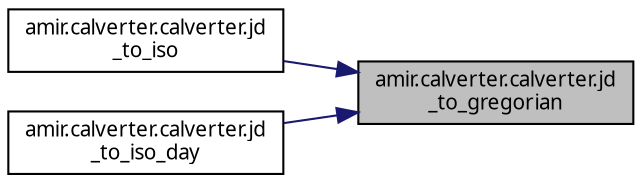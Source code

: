 digraph "amir.calverter.calverter.jd_to_gregorian"
{
 // LATEX_PDF_SIZE
  edge [fontname="FreeSans.ttf",fontsize="10",labelfontname="FreeSans.ttf",labelfontsize="10"];
  node [fontname="FreeSans.ttf",fontsize="10",shape=record];
  rankdir="RL";
  Node1 [label="amir.calverter.calverter.jd\l_to_gregorian",height=0.2,width=0.4,color="black", fillcolor="grey75", style="filled", fontcolor="black",tooltip=" "];
  Node1 -> Node2 [dir="back",color="midnightblue",fontsize="10",style="solid",fontname="FreeSans.ttf"];
  Node2 [label="amir.calverter.calverter.jd\l_to_iso",height=0.2,width=0.4,color="black", fillcolor="white", style="filled",URL="$classamir_1_1calverter_1_1calverter.html#a97ee059b0979b672b1f0af316d09e18b",tooltip=" "];
  Node1 -> Node3 [dir="back",color="midnightblue",fontsize="10",style="solid",fontname="FreeSans.ttf"];
  Node3 [label="amir.calverter.calverter.jd\l_to_iso_day",height=0.2,width=0.4,color="black", fillcolor="white", style="filled",URL="$classamir_1_1calverter_1_1calverter.html#a094d47d728c4276dc3d14bee9e1563ee",tooltip=" "];
}
